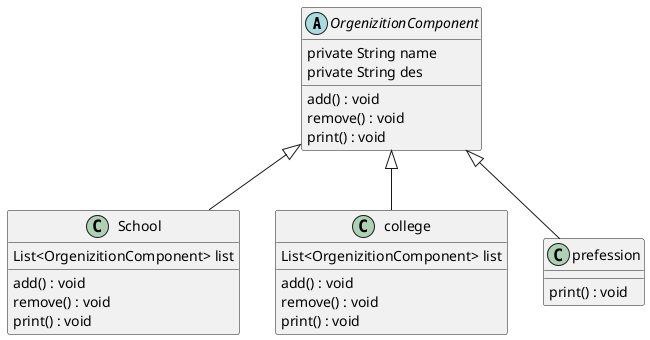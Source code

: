 @startuml

' 组合模式
'
abstract class OrgenizitionComponent {
    private String name
    private String des
    add() : void
    remove() : void
    print() : void
}

class School {
    ' 组合学院
    List<OrgenizitionComponent> list
    add() : void
    remove() : void
    print() : void
}

class college {
    ' 组合专业
    List<OrgenizitionComponent> list
    add() : void
    remove() : void
    print() : void
}

' 叶子结点，没有添加和删除
class prefession {
    print() : void
}

OrgenizitionComponent <|-- college
OrgenizitionComponent <|-- prefession
OrgenizitionComponent <|-- School

@enduml
